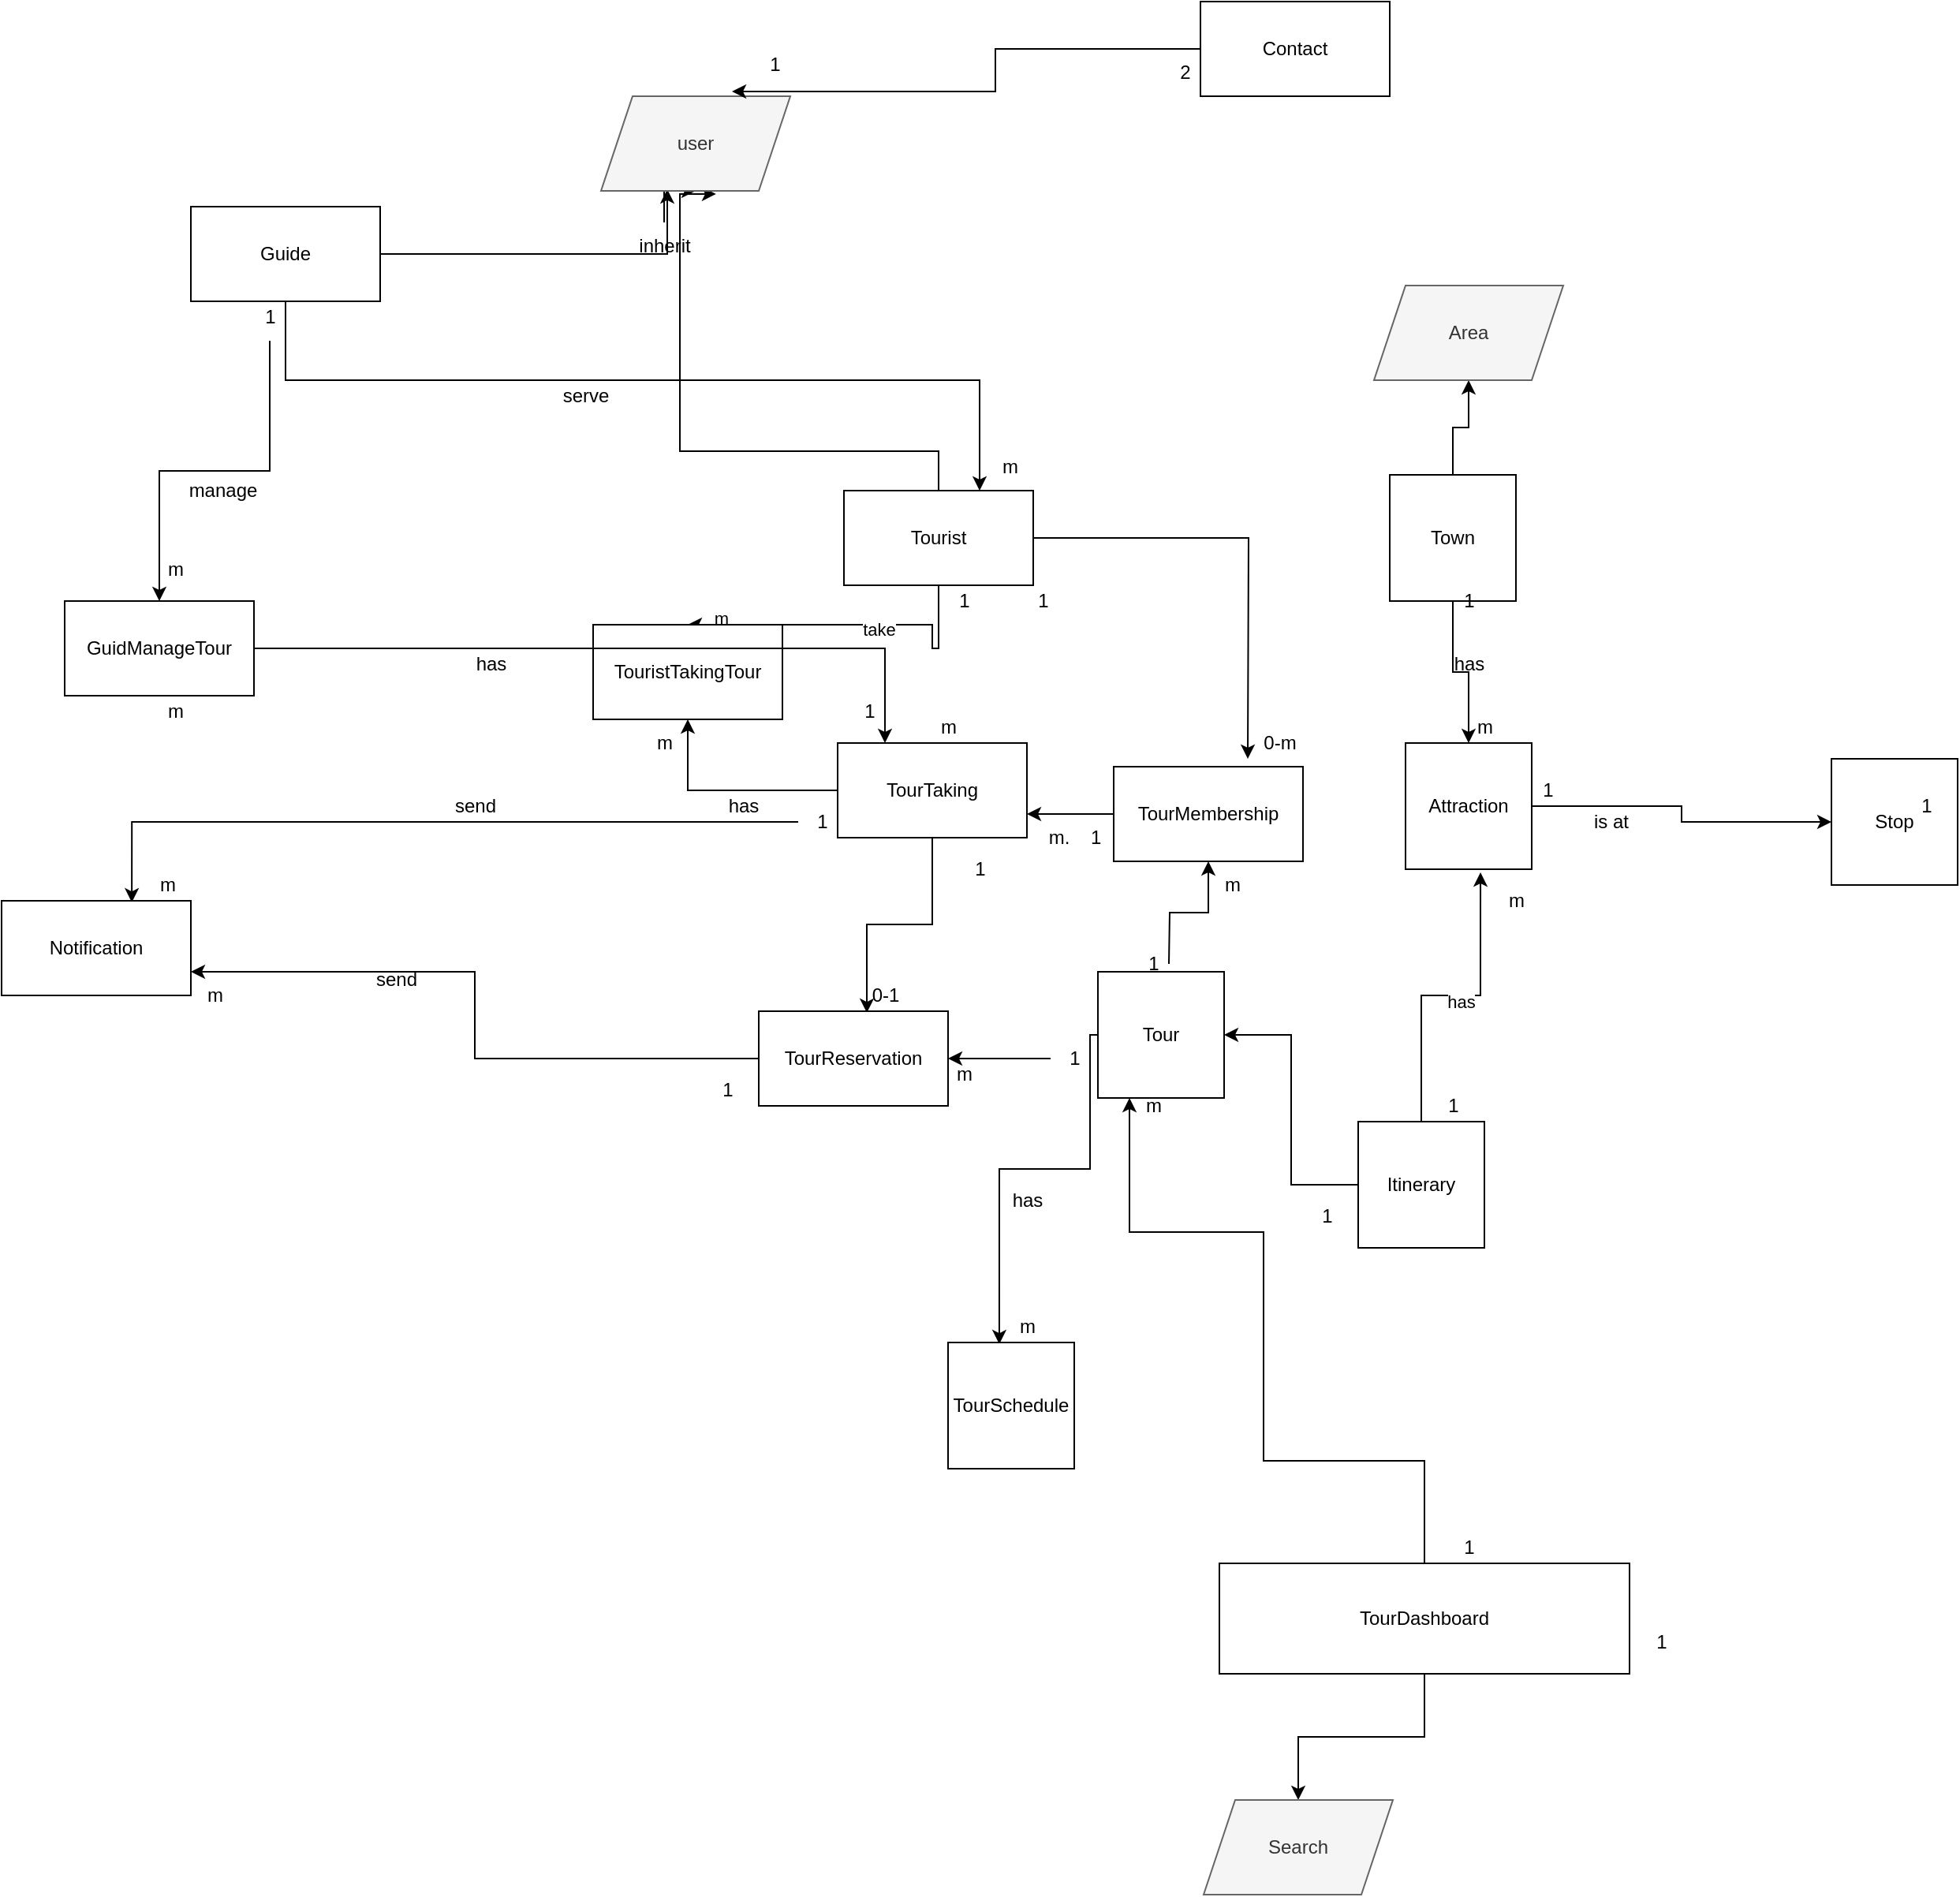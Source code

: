 <mxfile version="20.8.4" type="github">
  <diagram id="C5RBs43oDa-KdzZeNtuy" name="Page-1">
    <mxGraphModel dx="2776" dy="1468" grid="1" gridSize="10" guides="1" tooltips="1" connect="1" arrows="1" fold="1" page="1" pageScale="1" pageWidth="827" pageHeight="1169" math="0" shadow="0">
      <root>
        <mxCell id="WIyWlLk6GJQsqaUBKTNV-0" />
        <mxCell id="WIyWlLk6GJQsqaUBKTNV-1" parent="WIyWlLk6GJQsqaUBKTNV-0" />
        <mxCell id="WwrtqeciTmNfGZFdHJXd-46" style="edgeStyle=orthogonalEdgeStyle;rounded=0;orthogonalLoop=1;jettySize=auto;html=1;entryX=0.406;entryY=0.013;entryDx=0;entryDy=0;entryPerimeter=0;" parent="WIyWlLk6GJQsqaUBKTNV-1" source="WwrtqeciTmNfGZFdHJXd-0" target="WwrtqeciTmNfGZFdHJXd-2" edge="1">
          <mxGeometry relative="1" as="geometry">
            <Array as="points">
              <mxPoint x="450" y="795" />
              <mxPoint x="450" y="880" />
              <mxPoint x="393" y="880" />
            </Array>
          </mxGeometry>
        </mxCell>
        <mxCell id="WwrtqeciTmNfGZFdHJXd-0" value="Tour" style="whiteSpace=wrap;html=1;aspect=fixed;" parent="WIyWlLk6GJQsqaUBKTNV-1" vertex="1">
          <mxGeometry x="455" y="755" width="80" height="80" as="geometry" />
        </mxCell>
        <mxCell id="WwrtqeciTmNfGZFdHJXd-2" value="TourSchedule" style="whiteSpace=wrap;html=1;aspect=fixed;" parent="WIyWlLk6GJQsqaUBKTNV-1" vertex="1">
          <mxGeometry x="360" y="990" width="80" height="80" as="geometry" />
        </mxCell>
        <mxCell id="WwrtqeciTmNfGZFdHJXd-24" style="edgeStyle=orthogonalEdgeStyle;rounded=0;orthogonalLoop=1;jettySize=auto;html=1;entryX=0;entryY=0.5;entryDx=0;entryDy=0;" parent="WIyWlLk6GJQsqaUBKTNV-1" source="WwrtqeciTmNfGZFdHJXd-3" target="WwrtqeciTmNfGZFdHJXd-5" edge="1">
          <mxGeometry relative="1" as="geometry" />
        </mxCell>
        <mxCell id="WwrtqeciTmNfGZFdHJXd-3" value="Attraction" style="whiteSpace=wrap;html=1;aspect=fixed;" parent="WIyWlLk6GJQsqaUBKTNV-1" vertex="1">
          <mxGeometry x="650" y="610" width="80" height="80" as="geometry" />
        </mxCell>
        <mxCell id="WwrtqeciTmNfGZFdHJXd-28" style="edgeStyle=orthogonalEdgeStyle;rounded=0;orthogonalLoop=1;jettySize=auto;html=1;entryX=0.594;entryY=1.025;entryDx=0;entryDy=0;entryPerimeter=0;" parent="WIyWlLk6GJQsqaUBKTNV-1" source="WwrtqeciTmNfGZFdHJXd-4" target="WwrtqeciTmNfGZFdHJXd-3" edge="1">
          <mxGeometry relative="1" as="geometry" />
        </mxCell>
        <mxCell id="WwrtqeciTmNfGZFdHJXd-31" value="has" style="edgeLabel;html=1;align=center;verticalAlign=middle;resizable=0;points=[];" parent="WwrtqeciTmNfGZFdHJXd-28" vertex="1" connectable="0">
          <mxGeometry x="0.059" y="-4" relative="1" as="geometry">
            <mxPoint x="1" as="offset" />
          </mxGeometry>
        </mxCell>
        <mxCell id="WwrtqeciTmNfGZFdHJXd-43" style="edgeStyle=orthogonalEdgeStyle;rounded=0;orthogonalLoop=1;jettySize=auto;html=1;entryX=1;entryY=0.5;entryDx=0;entryDy=0;" parent="WIyWlLk6GJQsqaUBKTNV-1" source="WwrtqeciTmNfGZFdHJXd-4" target="WwrtqeciTmNfGZFdHJXd-0" edge="1">
          <mxGeometry relative="1" as="geometry" />
        </mxCell>
        <mxCell id="WwrtqeciTmNfGZFdHJXd-4" value="Itinerary" style="whiteSpace=wrap;html=1;aspect=fixed;" parent="WIyWlLk6GJQsqaUBKTNV-1" vertex="1">
          <mxGeometry x="620" y="850" width="80" height="80" as="geometry" />
        </mxCell>
        <mxCell id="WwrtqeciTmNfGZFdHJXd-5" value="Stop" style="whiteSpace=wrap;html=1;aspect=fixed;" parent="WIyWlLk6GJQsqaUBKTNV-1" vertex="1">
          <mxGeometry x="920" y="620" width="80" height="80" as="geometry" />
        </mxCell>
        <mxCell id="WwrtqeciTmNfGZFdHJXd-19" style="edgeStyle=orthogonalEdgeStyle;rounded=0;orthogonalLoop=1;jettySize=auto;html=1;" parent="WIyWlLk6GJQsqaUBKTNV-1" source="WwrtqeciTmNfGZFdHJXd-6" target="WwrtqeciTmNfGZFdHJXd-18" edge="1">
          <mxGeometry relative="1" as="geometry">
            <mxPoint x="680" y="410" as="targetPoint" />
          </mxGeometry>
        </mxCell>
        <mxCell id="WwrtqeciTmNfGZFdHJXd-20" style="edgeStyle=orthogonalEdgeStyle;rounded=0;orthogonalLoop=1;jettySize=auto;html=1;" parent="WIyWlLk6GJQsqaUBKTNV-1" source="WwrtqeciTmNfGZFdHJXd-6" target="WwrtqeciTmNfGZFdHJXd-3" edge="1">
          <mxGeometry relative="1" as="geometry" />
        </mxCell>
        <mxCell id="WwrtqeciTmNfGZFdHJXd-6" value="Town" style="whiteSpace=wrap;html=1;aspect=fixed;" parent="WIyWlLk6GJQsqaUBKTNV-1" vertex="1">
          <mxGeometry x="640" y="440" width="80" height="80" as="geometry" />
        </mxCell>
        <mxCell id="WwrtqeciTmNfGZFdHJXd-16" style="edgeStyle=orthogonalEdgeStyle;rounded=0;orthogonalLoop=1;jettySize=auto;html=1;exitX=0.5;exitY=0;exitDx=0;exitDy=0;entryX=0.608;entryY=1.033;entryDx=0;entryDy=0;entryPerimeter=0;" parent="WIyWlLk6GJQsqaUBKTNV-1" source="WwrtqeciTmNfGZFdHJXd-8" target="WwrtqeciTmNfGZFdHJXd-14" edge="1">
          <mxGeometry relative="1" as="geometry">
            <mxPoint x="280" y="400" as="targetPoint" />
            <Array as="points">
              <mxPoint x="354" y="425" />
              <mxPoint x="190" y="425" />
            </Array>
          </mxGeometry>
        </mxCell>
        <mxCell id="WwrtqeciTmNfGZFdHJXd-32" style="edgeStyle=orthogonalEdgeStyle;rounded=0;orthogonalLoop=1;jettySize=auto;html=1;entryX=0.5;entryY=0;entryDx=0;entryDy=0;" parent="WIyWlLk6GJQsqaUBKTNV-1" source="WwrtqeciTmNfGZFdHJXd-8" target="WwrtqeciTmNfGZFdHJXd-35" edge="1">
          <mxGeometry relative="1" as="geometry">
            <Array as="points">
              <mxPoint x="354" y="550" />
              <mxPoint x="350" y="550" />
              <mxPoint x="350" y="535" />
            </Array>
          </mxGeometry>
        </mxCell>
        <mxCell id="WwrtqeciTmNfGZFdHJXd-39" value="m" style="edgeLabel;html=1;align=center;verticalAlign=middle;resizable=0;points=[];" parent="WwrtqeciTmNfGZFdHJXd-32" vertex="1" connectable="0">
          <mxGeometry x="0.809" y="-4" relative="1" as="geometry">
            <mxPoint as="offset" />
          </mxGeometry>
        </mxCell>
        <mxCell id="WwrtqeciTmNfGZFdHJXd-40" value="take" style="edgeLabel;html=1;align=center;verticalAlign=middle;resizable=0;points=[];" parent="WwrtqeciTmNfGZFdHJXd-32" vertex="1" connectable="0">
          <mxGeometry x="-0.121" y="3" relative="1" as="geometry">
            <mxPoint x="1" as="offset" />
          </mxGeometry>
        </mxCell>
        <mxCell id="WwrtqeciTmNfGZFdHJXd-77" style="edgeStyle=orthogonalEdgeStyle;rounded=0;orthogonalLoop=1;jettySize=auto;html=1;" parent="WIyWlLk6GJQsqaUBKTNV-1" source="WwrtqeciTmNfGZFdHJXd-8" edge="1">
          <mxGeometry relative="1" as="geometry">
            <mxPoint x="550" y="620" as="targetPoint" />
          </mxGeometry>
        </mxCell>
        <mxCell id="WwrtqeciTmNfGZFdHJXd-8" value="Tourist" style="whiteSpace=wrap;html=1;" parent="WIyWlLk6GJQsqaUBKTNV-1" vertex="1">
          <mxGeometry x="294" y="450" width="120" height="60" as="geometry" />
        </mxCell>
        <mxCell id="WwrtqeciTmNfGZFdHJXd-15" style="edgeStyle=orthogonalEdgeStyle;rounded=0;orthogonalLoop=1;jettySize=auto;html=1;startArrow=none;" parent="WIyWlLk6GJQsqaUBKTNV-1" source="WwrtqeciTmNfGZFdHJXd-17" target="WwrtqeciTmNfGZFdHJXd-14" edge="1">
          <mxGeometry relative="1" as="geometry">
            <Array as="points" />
          </mxGeometry>
        </mxCell>
        <mxCell id="WwrtqeciTmNfGZFdHJXd-62" style="edgeStyle=orthogonalEdgeStyle;rounded=0;orthogonalLoop=1;jettySize=auto;html=1;" parent="WIyWlLk6GJQsqaUBKTNV-1" source="WwrtqeciTmNfGZFdHJXd-9" edge="1">
          <mxGeometry relative="1" as="geometry">
            <mxPoint x="380" y="450" as="targetPoint" />
            <Array as="points">
              <mxPoint x="-60" y="380" />
              <mxPoint x="380" y="380" />
            </Array>
          </mxGeometry>
        </mxCell>
        <mxCell id="Yua3qvv_RIDDysOlQK6n-25" style="edgeStyle=orthogonalEdgeStyle;rounded=0;orthogonalLoop=1;jettySize=auto;html=1;entryX=0.35;entryY=0.983;entryDx=0;entryDy=0;entryPerimeter=0;" edge="1" parent="WIyWlLk6GJQsqaUBKTNV-1" source="WwrtqeciTmNfGZFdHJXd-9" target="WwrtqeciTmNfGZFdHJXd-14">
          <mxGeometry relative="1" as="geometry" />
        </mxCell>
        <mxCell id="WwrtqeciTmNfGZFdHJXd-9" value="Guide" style="whiteSpace=wrap;html=1;" parent="WIyWlLk6GJQsqaUBKTNV-1" vertex="1">
          <mxGeometry x="-120" y="270" width="120" height="60" as="geometry" />
        </mxCell>
        <mxCell id="WwrtqeciTmNfGZFdHJXd-36" style="edgeStyle=orthogonalEdgeStyle;rounded=0;orthogonalLoop=1;jettySize=auto;html=1;entryX=0.5;entryY=1;entryDx=0;entryDy=0;" parent="WIyWlLk6GJQsqaUBKTNV-1" source="WwrtqeciTmNfGZFdHJXd-10" target="WwrtqeciTmNfGZFdHJXd-35" edge="1">
          <mxGeometry relative="1" as="geometry" />
        </mxCell>
        <mxCell id="WwrtqeciTmNfGZFdHJXd-49" style="edgeStyle=orthogonalEdgeStyle;rounded=0;orthogonalLoop=1;jettySize=auto;html=1;entryX=0.571;entryY=0.017;entryDx=0;entryDy=0;entryPerimeter=0;" parent="WIyWlLk6GJQsqaUBKTNV-1" source="WwrtqeciTmNfGZFdHJXd-10" target="WwrtqeciTmNfGZFdHJXd-11" edge="1">
          <mxGeometry relative="1" as="geometry" />
        </mxCell>
        <mxCell id="WwrtqeciTmNfGZFdHJXd-10" value="TourTaking" style="whiteSpace=wrap;html=1;" parent="WIyWlLk6GJQsqaUBKTNV-1" vertex="1">
          <mxGeometry x="290" y="610" width="120" height="60" as="geometry" />
        </mxCell>
        <mxCell id="WwrtqeciTmNfGZFdHJXd-58" style="edgeStyle=orthogonalEdgeStyle;rounded=0;orthogonalLoop=1;jettySize=auto;html=1;entryX=1;entryY=0.75;entryDx=0;entryDy=0;" parent="WIyWlLk6GJQsqaUBKTNV-1" source="WwrtqeciTmNfGZFdHJXd-11" target="WwrtqeciTmNfGZFdHJXd-55" edge="1">
          <mxGeometry relative="1" as="geometry" />
        </mxCell>
        <mxCell id="WwrtqeciTmNfGZFdHJXd-11" value="TourReservation" style="whiteSpace=wrap;html=1;" parent="WIyWlLk6GJQsqaUBKTNV-1" vertex="1">
          <mxGeometry x="240" y="780" width="120" height="60" as="geometry" />
        </mxCell>
        <mxCell id="WwrtqeciTmNfGZFdHJXd-14" value="user" style="shape=parallelogram;perimeter=parallelogramPerimeter;whiteSpace=wrap;html=1;fixedSize=1;fillColor=#f5f5f5;fontColor=#333333;strokeColor=#666666;" parent="WIyWlLk6GJQsqaUBKTNV-1" vertex="1">
          <mxGeometry x="140" y="200" width="120" height="60" as="geometry" />
        </mxCell>
        <mxCell id="WwrtqeciTmNfGZFdHJXd-18" value="Area" style="shape=parallelogram;perimeter=parallelogramPerimeter;whiteSpace=wrap;html=1;fixedSize=1;fillColor=#f5f5f5;fontColor=#333333;strokeColor=#666666;" parent="WIyWlLk6GJQsqaUBKTNV-1" vertex="1">
          <mxGeometry x="630" y="320" width="120" height="60" as="geometry" />
        </mxCell>
        <mxCell id="WwrtqeciTmNfGZFdHJXd-21" value="1" style="text;html=1;align=center;verticalAlign=middle;resizable=0;points=[];autosize=1;strokeColor=none;fillColor=none;" parent="WIyWlLk6GJQsqaUBKTNV-1" vertex="1">
          <mxGeometry x="675" y="505" width="30" height="30" as="geometry" />
        </mxCell>
        <mxCell id="WwrtqeciTmNfGZFdHJXd-22" value="m" style="text;html=1;align=center;verticalAlign=middle;resizable=0;points=[];autosize=1;strokeColor=none;fillColor=none;" parent="WIyWlLk6GJQsqaUBKTNV-1" vertex="1">
          <mxGeometry x="685" y="585" width="30" height="30" as="geometry" />
        </mxCell>
        <mxCell id="WwrtqeciTmNfGZFdHJXd-23" value="has" style="text;html=1;align=center;verticalAlign=middle;resizable=0;points=[];autosize=1;strokeColor=none;fillColor=none;" parent="WIyWlLk6GJQsqaUBKTNV-1" vertex="1">
          <mxGeometry x="670" y="545" width="40" height="30" as="geometry" />
        </mxCell>
        <mxCell id="WwrtqeciTmNfGZFdHJXd-25" value="is at" style="text;html=1;align=center;verticalAlign=middle;resizable=0;points=[];autosize=1;strokeColor=none;fillColor=none;" parent="WIyWlLk6GJQsqaUBKTNV-1" vertex="1">
          <mxGeometry x="755" y="645" width="50" height="30" as="geometry" />
        </mxCell>
        <mxCell id="WwrtqeciTmNfGZFdHJXd-26" value="1" style="text;html=1;align=center;verticalAlign=middle;resizable=0;points=[];autosize=1;strokeColor=none;fillColor=none;" parent="WIyWlLk6GJQsqaUBKTNV-1" vertex="1">
          <mxGeometry x="725" y="625" width="30" height="30" as="geometry" />
        </mxCell>
        <mxCell id="WwrtqeciTmNfGZFdHJXd-27" value="1" style="text;html=1;align=center;verticalAlign=middle;resizable=0;points=[];autosize=1;strokeColor=none;fillColor=none;" parent="WIyWlLk6GJQsqaUBKTNV-1" vertex="1">
          <mxGeometry x="965" y="635" width="30" height="30" as="geometry" />
        </mxCell>
        <mxCell id="WwrtqeciTmNfGZFdHJXd-29" value="1" style="text;html=1;align=center;verticalAlign=middle;resizable=0;points=[];autosize=1;strokeColor=none;fillColor=none;" parent="WIyWlLk6GJQsqaUBKTNV-1" vertex="1">
          <mxGeometry x="665" y="825" width="30" height="30" as="geometry" />
        </mxCell>
        <mxCell id="WwrtqeciTmNfGZFdHJXd-30" value="m" style="text;html=1;align=center;verticalAlign=middle;resizable=0;points=[];autosize=1;strokeColor=none;fillColor=none;" parent="WIyWlLk6GJQsqaUBKTNV-1" vertex="1">
          <mxGeometry x="705" y="695" width="30" height="30" as="geometry" />
        </mxCell>
        <mxCell id="WwrtqeciTmNfGZFdHJXd-33" value="1" style="text;html=1;align=center;verticalAlign=middle;resizable=0;points=[];autosize=1;strokeColor=none;fillColor=none;" parent="WIyWlLk6GJQsqaUBKTNV-1" vertex="1">
          <mxGeometry x="355" y="505" width="30" height="30" as="geometry" />
        </mxCell>
        <mxCell id="WwrtqeciTmNfGZFdHJXd-34" value="m" style="text;html=1;align=center;verticalAlign=middle;resizable=0;points=[];autosize=1;strokeColor=none;fillColor=none;" parent="WIyWlLk6GJQsqaUBKTNV-1" vertex="1">
          <mxGeometry x="345" y="585" width="30" height="30" as="geometry" />
        </mxCell>
        <mxCell id="WwrtqeciTmNfGZFdHJXd-35" value="TouristTakingTour" style="whiteSpace=wrap;html=1;" parent="WIyWlLk6GJQsqaUBKTNV-1" vertex="1">
          <mxGeometry x="135" y="535" width="120" height="60" as="geometry" />
        </mxCell>
        <mxCell id="WwrtqeciTmNfGZFdHJXd-56" style="edgeStyle=orthogonalEdgeStyle;rounded=0;orthogonalLoop=1;jettySize=auto;html=1;entryX=0.688;entryY=0.017;entryDx=0;entryDy=0;entryPerimeter=0;" parent="WIyWlLk6GJQsqaUBKTNV-1" source="WwrtqeciTmNfGZFdHJXd-37" target="WwrtqeciTmNfGZFdHJXd-55" edge="1">
          <mxGeometry relative="1" as="geometry">
            <mxPoint x="270" y="660" as="sourcePoint" />
          </mxGeometry>
        </mxCell>
        <mxCell id="WwrtqeciTmNfGZFdHJXd-37" value="1" style="text;html=1;align=center;verticalAlign=middle;resizable=0;points=[];autosize=1;strokeColor=none;fillColor=none;" parent="WIyWlLk6GJQsqaUBKTNV-1" vertex="1">
          <mxGeometry x="265" y="645" width="30" height="30" as="geometry" />
        </mxCell>
        <mxCell id="WwrtqeciTmNfGZFdHJXd-38" value="m" style="text;html=1;align=center;verticalAlign=middle;resizable=0;points=[];autosize=1;strokeColor=none;fillColor=none;" parent="WIyWlLk6GJQsqaUBKTNV-1" vertex="1">
          <mxGeometry x="165" y="595" width="30" height="30" as="geometry" />
        </mxCell>
        <mxCell id="WwrtqeciTmNfGZFdHJXd-41" value="has" style="text;html=1;align=center;verticalAlign=middle;resizable=0;points=[];autosize=1;strokeColor=none;fillColor=none;" parent="WIyWlLk6GJQsqaUBKTNV-1" vertex="1">
          <mxGeometry x="210" y="635" width="40" height="30" as="geometry" />
        </mxCell>
        <mxCell id="WwrtqeciTmNfGZFdHJXd-75" style="edgeStyle=orthogonalEdgeStyle;rounded=0;orthogonalLoop=1;jettySize=auto;html=1;" parent="WIyWlLk6GJQsqaUBKTNV-1" target="WwrtqeciTmNfGZFdHJXd-73" edge="1">
          <mxGeometry relative="1" as="geometry">
            <mxPoint x="500" y="750" as="sourcePoint" />
            <mxPoint x="557.97" y="732.98" as="targetPoint" />
          </mxGeometry>
        </mxCell>
        <mxCell id="WwrtqeciTmNfGZFdHJXd-44" value="1" style="text;html=1;align=center;verticalAlign=middle;resizable=0;points=[];autosize=1;strokeColor=none;fillColor=none;" parent="WIyWlLk6GJQsqaUBKTNV-1" vertex="1">
          <mxGeometry x="475" y="735" width="30" height="30" as="geometry" />
        </mxCell>
        <mxCell id="WwrtqeciTmNfGZFdHJXd-45" value="1" style="text;html=1;align=center;verticalAlign=middle;resizable=0;points=[];autosize=1;strokeColor=none;fillColor=none;" parent="WIyWlLk6GJQsqaUBKTNV-1" vertex="1">
          <mxGeometry x="585" y="895" width="30" height="30" as="geometry" />
        </mxCell>
        <mxCell id="WwrtqeciTmNfGZFdHJXd-48" value="m" style="text;html=1;align=center;verticalAlign=middle;resizable=0;points=[];autosize=1;strokeColor=none;fillColor=none;" parent="WIyWlLk6GJQsqaUBKTNV-1" vertex="1">
          <mxGeometry x="395" y="965" width="30" height="30" as="geometry" />
        </mxCell>
        <mxCell id="WwrtqeciTmNfGZFdHJXd-50" value="1" style="text;html=1;align=center;verticalAlign=middle;resizable=0;points=[];autosize=1;strokeColor=none;fillColor=none;" parent="WIyWlLk6GJQsqaUBKTNV-1" vertex="1">
          <mxGeometry x="365" y="675" width="30" height="30" as="geometry" />
        </mxCell>
        <mxCell id="WwrtqeciTmNfGZFdHJXd-51" value="0-1" style="text;html=1;align=center;verticalAlign=middle;resizable=0;points=[];autosize=1;strokeColor=none;fillColor=none;" parent="WIyWlLk6GJQsqaUBKTNV-1" vertex="1">
          <mxGeometry x="300" y="755" width="40" height="30" as="geometry" />
        </mxCell>
        <mxCell id="Yua3qvv_RIDDysOlQK6n-11" style="edgeStyle=orthogonalEdgeStyle;rounded=0;orthogonalLoop=1;jettySize=auto;html=1;entryX=1;entryY=0.5;entryDx=0;entryDy=0;" edge="1" parent="WIyWlLk6GJQsqaUBKTNV-1" source="WwrtqeciTmNfGZFdHJXd-53" target="WwrtqeciTmNfGZFdHJXd-11">
          <mxGeometry relative="1" as="geometry" />
        </mxCell>
        <mxCell id="WwrtqeciTmNfGZFdHJXd-53" value="1" style="text;html=1;align=center;verticalAlign=middle;resizable=0;points=[];autosize=1;strokeColor=none;fillColor=none;" parent="WIyWlLk6GJQsqaUBKTNV-1" vertex="1">
          <mxGeometry x="425" y="795" width="30" height="30" as="geometry" />
        </mxCell>
        <mxCell id="WwrtqeciTmNfGZFdHJXd-54" value="m" style="text;html=1;align=center;verticalAlign=middle;resizable=0;points=[];autosize=1;strokeColor=none;fillColor=none;" parent="WIyWlLk6GJQsqaUBKTNV-1" vertex="1">
          <mxGeometry x="355" y="805" width="30" height="30" as="geometry" />
        </mxCell>
        <mxCell id="WwrtqeciTmNfGZFdHJXd-55" value="Notification" style="whiteSpace=wrap;html=1;" parent="WIyWlLk6GJQsqaUBKTNV-1" vertex="1">
          <mxGeometry x="-240" y="710" width="120" height="60" as="geometry" />
        </mxCell>
        <mxCell id="WwrtqeciTmNfGZFdHJXd-57" value="m" style="text;html=1;align=center;verticalAlign=middle;resizable=0;points=[];autosize=1;strokeColor=none;fillColor=none;" parent="WIyWlLk6GJQsqaUBKTNV-1" vertex="1">
          <mxGeometry x="-150" y="685" width="30" height="30" as="geometry" />
        </mxCell>
        <mxCell id="WwrtqeciTmNfGZFdHJXd-59" value="m" style="text;html=1;align=center;verticalAlign=middle;resizable=0;points=[];autosize=1;strokeColor=none;fillColor=none;" parent="WIyWlLk6GJQsqaUBKTNV-1" vertex="1">
          <mxGeometry x="-120" y="755" width="30" height="30" as="geometry" />
        </mxCell>
        <mxCell id="WwrtqeciTmNfGZFdHJXd-60" value="1" style="text;html=1;align=center;verticalAlign=middle;resizable=0;points=[];autosize=1;strokeColor=none;fillColor=none;" parent="WIyWlLk6GJQsqaUBKTNV-1" vertex="1">
          <mxGeometry x="205" y="815" width="30" height="30" as="geometry" />
        </mxCell>
        <mxCell id="WwrtqeciTmNfGZFdHJXd-69" style="edgeStyle=orthogonalEdgeStyle;rounded=0;orthogonalLoop=1;jettySize=auto;html=1;entryX=0.25;entryY=1;entryDx=0;entryDy=0;" parent="WIyWlLk6GJQsqaUBKTNV-1" source="WwrtqeciTmNfGZFdHJXd-68" target="WwrtqeciTmNfGZFdHJXd-0" edge="1">
          <mxGeometry relative="1" as="geometry">
            <Array as="points">
              <mxPoint x="662" y="1065" />
              <mxPoint x="560" y="1065" />
              <mxPoint x="560" y="920" />
              <mxPoint x="475" y="920" />
            </Array>
          </mxGeometry>
        </mxCell>
        <mxCell id="Yua3qvv_RIDDysOlQK6n-2" style="edgeStyle=orthogonalEdgeStyle;rounded=0;orthogonalLoop=1;jettySize=auto;html=1;" edge="1" parent="WIyWlLk6GJQsqaUBKTNV-1" source="WwrtqeciTmNfGZFdHJXd-68" target="Yua3qvv_RIDDysOlQK6n-0">
          <mxGeometry relative="1" as="geometry" />
        </mxCell>
        <mxCell id="WwrtqeciTmNfGZFdHJXd-68" value="TourDashboard" style="whiteSpace=wrap;html=1;" parent="WIyWlLk6GJQsqaUBKTNV-1" vertex="1">
          <mxGeometry x="532" y="1130" width="260" height="70" as="geometry" />
        </mxCell>
        <mxCell id="WwrtqeciTmNfGZFdHJXd-70" value="1" style="text;html=1;align=center;verticalAlign=middle;resizable=0;points=[];autosize=1;strokeColor=none;fillColor=none;" parent="WIyWlLk6GJQsqaUBKTNV-1" vertex="1">
          <mxGeometry x="797" y="1165" width="30" height="30" as="geometry" />
        </mxCell>
        <mxCell id="Yua3qvv_RIDDysOlQK6n-12" style="edgeStyle=orthogonalEdgeStyle;rounded=0;orthogonalLoop=1;jettySize=auto;html=1;entryX=1;entryY=0.75;entryDx=0;entryDy=0;" edge="1" parent="WIyWlLk6GJQsqaUBKTNV-1" source="WwrtqeciTmNfGZFdHJXd-73" target="WwrtqeciTmNfGZFdHJXd-10">
          <mxGeometry relative="1" as="geometry" />
        </mxCell>
        <mxCell id="WwrtqeciTmNfGZFdHJXd-73" value="TourMembership" style="whiteSpace=wrap;html=1;" parent="WIyWlLk6GJQsqaUBKTNV-1" vertex="1">
          <mxGeometry x="465" y="625" width="120" height="60" as="geometry" />
        </mxCell>
        <mxCell id="WwrtqeciTmNfGZFdHJXd-79" value="1" style="text;html=1;align=center;verticalAlign=middle;resizable=0;points=[];autosize=1;strokeColor=none;fillColor=none;" parent="WIyWlLk6GJQsqaUBKTNV-1" vertex="1">
          <mxGeometry x="405" y="505" width="30" height="30" as="geometry" />
        </mxCell>
        <mxCell id="WwrtqeciTmNfGZFdHJXd-81" style="edgeStyle=orthogonalEdgeStyle;rounded=0;orthogonalLoop=1;jettySize=auto;html=1;entryX=0.692;entryY=-0.05;entryDx=0;entryDy=0;entryPerimeter=0;" parent="WIyWlLk6GJQsqaUBKTNV-1" source="WwrtqeciTmNfGZFdHJXd-80" target="WwrtqeciTmNfGZFdHJXd-14" edge="1">
          <mxGeometry relative="1" as="geometry" />
        </mxCell>
        <mxCell id="WwrtqeciTmNfGZFdHJXd-80" value="Contact" style="whiteSpace=wrap;html=1;" parent="WIyWlLk6GJQsqaUBKTNV-1" vertex="1">
          <mxGeometry x="520" y="140" width="120" height="60" as="geometry" />
        </mxCell>
        <mxCell id="WwrtqeciTmNfGZFdHJXd-82" value="1" style="text;html=1;align=center;verticalAlign=middle;resizable=0;points=[];autosize=1;strokeColor=none;fillColor=none;" parent="WIyWlLk6GJQsqaUBKTNV-1" vertex="1">
          <mxGeometry x="235" y="165" width="30" height="30" as="geometry" />
        </mxCell>
        <mxCell id="WwrtqeciTmNfGZFdHJXd-83" value="2" style="text;html=1;align=center;verticalAlign=middle;resizable=0;points=[];autosize=1;strokeColor=none;fillColor=none;" parent="WIyWlLk6GJQsqaUBKTNV-1" vertex="1">
          <mxGeometry x="495" y="170" width="30" height="30" as="geometry" />
        </mxCell>
        <mxCell id="Yua3qvv_RIDDysOlQK6n-0" value="Search" style="shape=parallelogram;perimeter=parallelogramPerimeter;whiteSpace=wrap;html=1;fixedSize=1;fillColor=#f5f5f5;fontColor=#333333;strokeColor=#666666;" vertex="1" parent="WIyWlLk6GJQsqaUBKTNV-1">
          <mxGeometry x="522" y="1280" width="120" height="60" as="geometry" />
        </mxCell>
        <mxCell id="Yua3qvv_RIDDysOlQK6n-7" value="0-m" style="text;html=1;align=center;verticalAlign=middle;resizable=0;points=[];autosize=1;strokeColor=none;fillColor=none;" vertex="1" parent="WIyWlLk6GJQsqaUBKTNV-1">
          <mxGeometry x="550" y="595" width="40" height="30" as="geometry" />
        </mxCell>
        <mxCell id="Yua3qvv_RIDDysOlQK6n-8" value="m" style="text;html=1;align=center;verticalAlign=middle;resizable=0;points=[];autosize=1;strokeColor=none;fillColor=none;" vertex="1" parent="WIyWlLk6GJQsqaUBKTNV-1">
          <mxGeometry x="525" y="685" width="30" height="30" as="geometry" />
        </mxCell>
        <mxCell id="Yua3qvv_RIDDysOlQK6n-9" value="1" style="text;html=1;align=center;verticalAlign=middle;resizable=0;points=[];autosize=1;strokeColor=none;fillColor=none;" vertex="1" parent="WIyWlLk6GJQsqaUBKTNV-1">
          <mxGeometry x="675" y="1105" width="30" height="30" as="geometry" />
        </mxCell>
        <mxCell id="Yua3qvv_RIDDysOlQK6n-10" value="m" style="text;html=1;align=center;verticalAlign=middle;resizable=0;points=[];autosize=1;strokeColor=none;fillColor=none;" vertex="1" parent="WIyWlLk6GJQsqaUBKTNV-1">
          <mxGeometry x="475" y="825" width="30" height="30" as="geometry" />
        </mxCell>
        <mxCell id="Yua3qvv_RIDDysOlQK6n-13" value="m.&amp;nbsp; &amp;nbsp; 1" style="text;html=1;align=center;verticalAlign=middle;resizable=0;points=[];autosize=1;strokeColor=none;fillColor=none;" vertex="1" parent="WIyWlLk6GJQsqaUBKTNV-1">
          <mxGeometry x="410" y="655" width="60" height="30" as="geometry" />
        </mxCell>
        <mxCell id="Yua3qvv_RIDDysOlQK6n-18" value="send" style="text;html=1;align=center;verticalAlign=middle;resizable=0;points=[];autosize=1;strokeColor=none;fillColor=none;" vertex="1" parent="WIyWlLk6GJQsqaUBKTNV-1">
          <mxGeometry x="35" y="635" width="50" height="30" as="geometry" />
        </mxCell>
        <mxCell id="Yua3qvv_RIDDysOlQK6n-19" value="send" style="text;html=1;align=center;verticalAlign=middle;resizable=0;points=[];autosize=1;strokeColor=none;fillColor=none;" vertex="1" parent="WIyWlLk6GJQsqaUBKTNV-1">
          <mxGeometry x="-15" y="745" width="50" height="30" as="geometry" />
        </mxCell>
        <mxCell id="Yua3qvv_RIDDysOlQK6n-20" value="has" style="text;html=1;align=center;verticalAlign=middle;resizable=0;points=[];autosize=1;strokeColor=none;fillColor=none;" vertex="1" parent="WIyWlLk6GJQsqaUBKTNV-1">
          <mxGeometry x="390" y="885" width="40" height="30" as="geometry" />
        </mxCell>
        <mxCell id="WwrtqeciTmNfGZFdHJXd-17" value="inherit" style="text;html=1;align=center;verticalAlign=middle;resizable=0;points=[];autosize=1;strokeColor=none;fillColor=none;" parent="WIyWlLk6GJQsqaUBKTNV-1" vertex="1">
          <mxGeometry x="150" y="280" width="60" height="30" as="geometry" />
        </mxCell>
        <mxCell id="Yua3qvv_RIDDysOlQK6n-22" value="serve" style="text;html=1;align=center;verticalAlign=middle;resizable=0;points=[];autosize=1;strokeColor=none;fillColor=none;" vertex="1" parent="WIyWlLk6GJQsqaUBKTNV-1">
          <mxGeometry x="105" y="375" width="50" height="30" as="geometry" />
        </mxCell>
        <mxCell id="Yua3qvv_RIDDysOlQK6n-30" style="edgeStyle=orthogonalEdgeStyle;rounded=0;orthogonalLoop=1;jettySize=auto;html=1;" edge="1" parent="WIyWlLk6GJQsqaUBKTNV-1" source="Yua3qvv_RIDDysOlQK6n-23" target="Yua3qvv_RIDDysOlQK6n-29">
          <mxGeometry relative="1" as="geometry" />
        </mxCell>
        <mxCell id="Yua3qvv_RIDDysOlQK6n-23" value="1" style="text;html=1;align=center;verticalAlign=middle;resizable=0;points=[];autosize=1;strokeColor=none;fillColor=none;" vertex="1" parent="WIyWlLk6GJQsqaUBKTNV-1">
          <mxGeometry x="-85" y="325" width="30" height="30" as="geometry" />
        </mxCell>
        <mxCell id="Yua3qvv_RIDDysOlQK6n-24" value="m" style="text;html=1;align=center;verticalAlign=middle;resizable=0;points=[];autosize=1;strokeColor=none;fillColor=none;" vertex="1" parent="WIyWlLk6GJQsqaUBKTNV-1">
          <mxGeometry x="384" y="420" width="30" height="30" as="geometry" />
        </mxCell>
        <mxCell id="Yua3qvv_RIDDysOlQK6n-31" style="edgeStyle=orthogonalEdgeStyle;rounded=0;orthogonalLoop=1;jettySize=auto;html=1;entryX=0.25;entryY=0;entryDx=0;entryDy=0;" edge="1" parent="WIyWlLk6GJQsqaUBKTNV-1" source="Yua3qvv_RIDDysOlQK6n-29" target="WwrtqeciTmNfGZFdHJXd-10">
          <mxGeometry relative="1" as="geometry" />
        </mxCell>
        <mxCell id="Yua3qvv_RIDDysOlQK6n-29" value="GuidManageTour" style="whiteSpace=wrap;html=1;" vertex="1" parent="WIyWlLk6GJQsqaUBKTNV-1">
          <mxGeometry x="-200" y="520" width="120" height="60" as="geometry" />
        </mxCell>
        <mxCell id="Yua3qvv_RIDDysOlQK6n-32" value="manage" style="text;html=1;align=center;verticalAlign=middle;resizable=0;points=[];autosize=1;strokeColor=none;fillColor=none;" vertex="1" parent="WIyWlLk6GJQsqaUBKTNV-1">
          <mxGeometry x="-135" y="435" width="70" height="30" as="geometry" />
        </mxCell>
        <mxCell id="Yua3qvv_RIDDysOlQK6n-33" value="m" style="text;html=1;align=center;verticalAlign=middle;resizable=0;points=[];autosize=1;strokeColor=none;fillColor=none;" vertex="1" parent="WIyWlLk6GJQsqaUBKTNV-1">
          <mxGeometry x="-145" y="485" width="30" height="30" as="geometry" />
        </mxCell>
        <mxCell id="Yua3qvv_RIDDysOlQK6n-34" value="m" style="text;html=1;align=center;verticalAlign=middle;resizable=0;points=[];autosize=1;strokeColor=none;fillColor=none;" vertex="1" parent="WIyWlLk6GJQsqaUBKTNV-1">
          <mxGeometry x="-145" y="575" width="30" height="30" as="geometry" />
        </mxCell>
        <mxCell id="Yua3qvv_RIDDysOlQK6n-35" value="1" style="text;html=1;align=center;verticalAlign=middle;resizable=0;points=[];autosize=1;strokeColor=none;fillColor=none;" vertex="1" parent="WIyWlLk6GJQsqaUBKTNV-1">
          <mxGeometry x="295" y="575" width="30" height="30" as="geometry" />
        </mxCell>
        <mxCell id="Yua3qvv_RIDDysOlQK6n-36" value="has" style="text;html=1;align=center;verticalAlign=middle;resizable=0;points=[];autosize=1;strokeColor=none;fillColor=none;" vertex="1" parent="WIyWlLk6GJQsqaUBKTNV-1">
          <mxGeometry x="50" y="545" width="40" height="30" as="geometry" />
        </mxCell>
      </root>
    </mxGraphModel>
  </diagram>
</mxfile>
